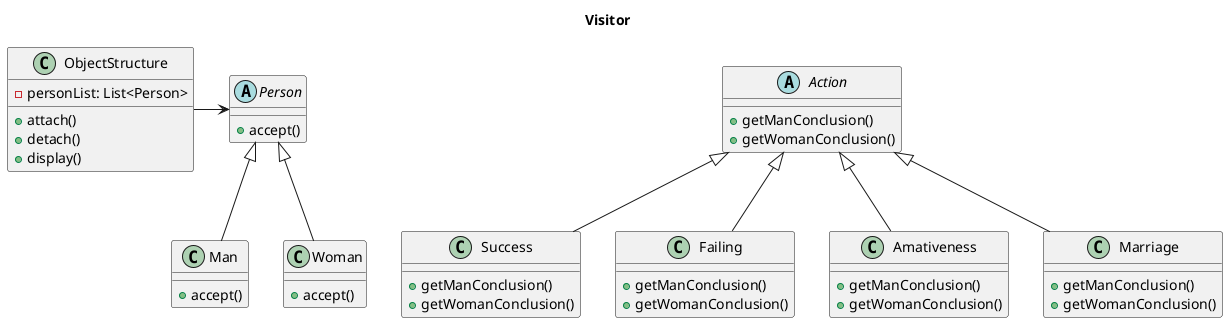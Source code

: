 @startuml

title Visitor

abstract class Action{
    +getManConclusion()
    +getWomanConclusion()
}
abstract class Person{
    +accept()
}
class Man{
    +accept()
}
class Woman{
    +accept()
}
class Success{
    +getManConclusion()
    +getWomanConclusion()
}
class Failing{
    +getManConclusion()
    +getWomanConclusion()
}
class Amativeness{
    +getManConclusion()
    +getWomanConclusion()
}
class Marriage{
    +getManConclusion()
    +getWomanConclusion()
}
class ObjectStructure{
    -personList: List<Person>
    +attach()
    +detach()
    +display()
}

Action <|-- Amativeness
Action <|-- Marriage
Action <|-- Success
Action <|-- Failing
ObjectStructure -> Person
Person <|-- Man
Person <|-- Woman

@enduml